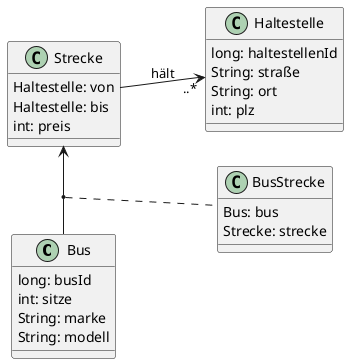 @startuml

left to right direction

class Bus{
    long: busId
    int: sitze
    String: marke
    String: modell
}

class BusStrecke{
    Bus: bus
    Strecke: strecke
}

class Strecke{
    Haltestelle: von
    Haltestelle: bis
    int: preis
}

class Haltestelle{
    long: haltestellenId
    String: straße
    String: ort
    int: plz
}

Strecke -l-> Bus
Strecke --> "..*" Haltestelle : hält
(Strecke, Bus) .. BusStrecke

@enduml